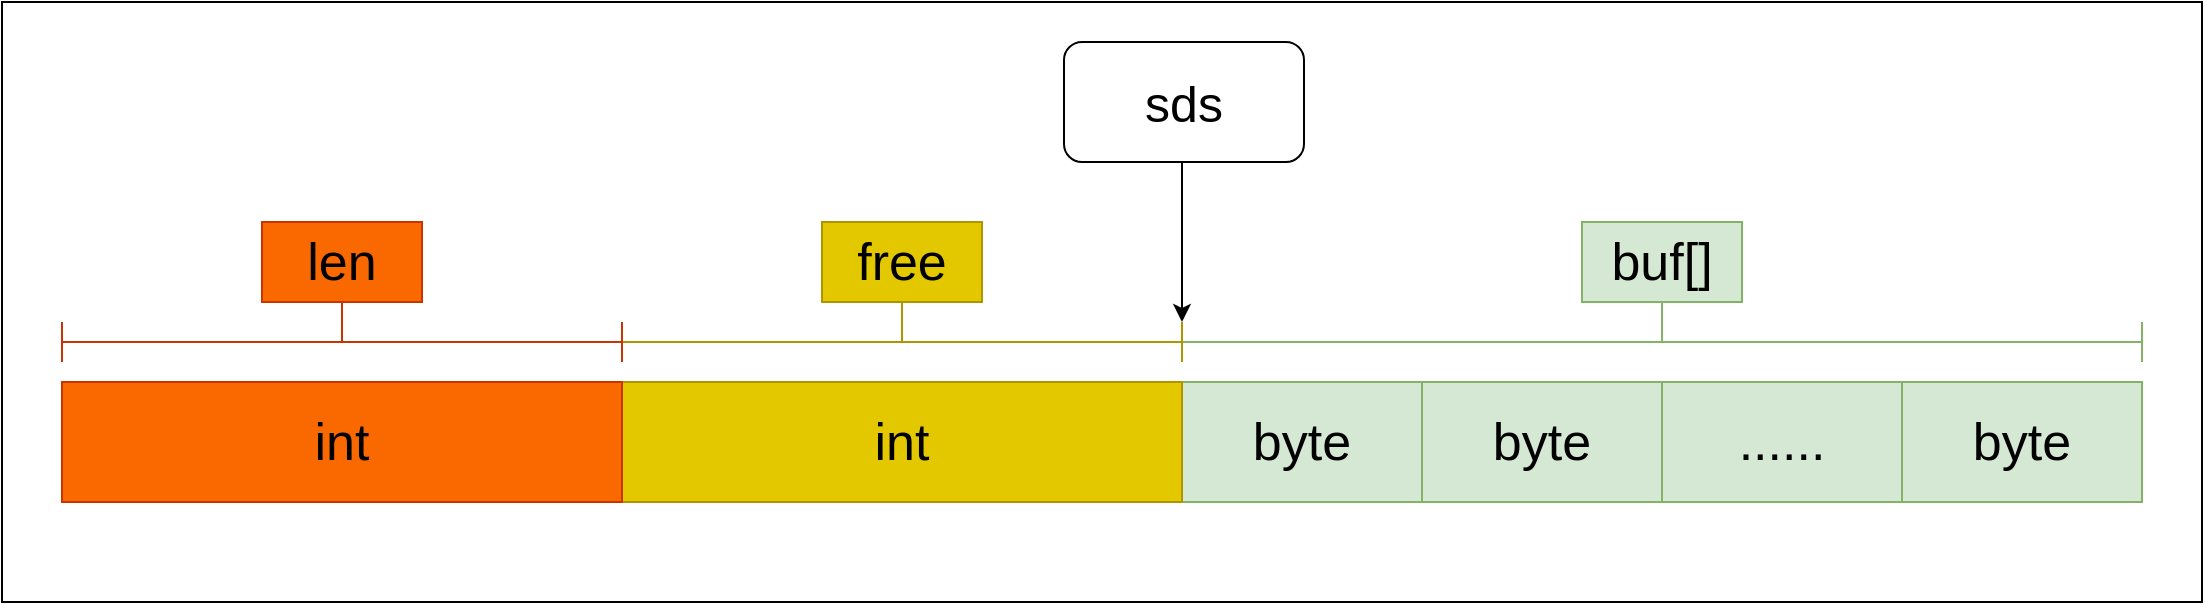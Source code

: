 <mxfile version="14.6.13" type="device" pages="6"><diagram name="sdshdr" id="2MSjoZ-vF4LpHWRaCniX"><mxGraphModel dx="1913" dy="814" grid="1" gridSize="10" guides="1" tooltips="1" connect="1" arrows="1" fold="1" page="1" pageScale="1" pageWidth="827" pageHeight="1169" math="0" shadow="0"><root><mxCell id="pzpo1FbPVHvZOeS5wjVO-0"/><mxCell id="pzpo1FbPVHvZOeS5wjVO-1" parent="pzpo1FbPVHvZOeS5wjVO-0"/><mxCell id="V4ckOnyN42uvN6P5K-R8-0" value="" style="rounded=0;whiteSpace=wrap;html=1;" parent="pzpo1FbPVHvZOeS5wjVO-1" vertex="1"><mxGeometry x="-590" y="80" width="1100" height="300" as="geometry"/></mxCell><mxCell id="pzpo1FbPVHvZOeS5wjVO-2" value="byte" style="rounded=0;whiteSpace=wrap;html=1;fillColor=#d5e8d4;strokeColor=#82b366;fontSize=26;" parent="pzpo1FbPVHvZOeS5wjVO-1" vertex="1"><mxGeometry y="270" width="120" height="60" as="geometry"/></mxCell><mxCell id="pzpo1FbPVHvZOeS5wjVO-3" value="byte" style="rounded=0;whiteSpace=wrap;html=1;fillColor=#d5e8d4;strokeColor=#82b366;fontSize=26;" parent="pzpo1FbPVHvZOeS5wjVO-1" vertex="1"><mxGeometry x="120" y="270" width="120" height="60" as="geometry"/></mxCell><mxCell id="pzpo1FbPVHvZOeS5wjVO-4" value="&lt;span style=&quot;font-size: 26px;&quot;&gt;......&lt;/span&gt;" style="rounded=0;whiteSpace=wrap;html=1;fillColor=#d5e8d4;strokeColor=#82b366;fontSize=26;" parent="pzpo1FbPVHvZOeS5wjVO-1" vertex="1"><mxGeometry x="240" y="270" width="120" height="60" as="geometry"/></mxCell><mxCell id="pzpo1FbPVHvZOeS5wjVO-5" value="byte" style="rounded=0;whiteSpace=wrap;html=1;fillColor=#d5e8d4;strokeColor=#82b366;fontSize=26;" parent="pzpo1FbPVHvZOeS5wjVO-1" vertex="1"><mxGeometry x="360" y="270" width="120" height="60" as="geometry"/></mxCell><mxCell id="pzpo1FbPVHvZOeS5wjVO-6" value="" style="shape=crossbar;whiteSpace=wrap;html=1;rounded=1;fillColor=#d5e8d4;strokeColor=#82b366;" parent="pzpo1FbPVHvZOeS5wjVO-1" vertex="1"><mxGeometry y="240" width="480" height="20" as="geometry"/></mxCell><mxCell id="pzpo1FbPVHvZOeS5wjVO-7" value="" style="line;strokeWidth=1;direction=south;html=1;fillColor=#d5e8d4;strokeColor=#82b366;" parent="pzpo1FbPVHvZOeS5wjVO-1" vertex="1"><mxGeometry x="235" y="230" width="10" height="20" as="geometry"/></mxCell><mxCell id="pzpo1FbPVHvZOeS5wjVO-9" value="" style="shape=crossbar;whiteSpace=wrap;html=1;rounded=1;fillColor=#e3c800;strokeColor=#B09500;fontColor=#000000;" parent="pzpo1FbPVHvZOeS5wjVO-1" vertex="1"><mxGeometry x="-280" y="240" width="280" height="20" as="geometry"/></mxCell><mxCell id="pzpo1FbPVHvZOeS5wjVO-10" value="" style="line;strokeWidth=1;direction=south;html=1;fillColor=#e3c800;strokeColor=#B09500;fontColor=#000000;" parent="pzpo1FbPVHvZOeS5wjVO-1" vertex="1"><mxGeometry x="-145" y="230" width="10" height="20" as="geometry"/></mxCell><mxCell id="pzpo1FbPVHvZOeS5wjVO-11" value="&lt;font style=&quot;font-size: 26px&quot;&gt;buf[]&lt;/font&gt;" style="rounded=0;whiteSpace=wrap;html=1;strokeWidth=1;fillColor=#d5e8d4;strokeColor=#82b366;" parent="pzpo1FbPVHvZOeS5wjVO-1" vertex="1"><mxGeometry x="200" y="190" width="80" height="40" as="geometry"/></mxCell><mxCell id="pzpo1FbPVHvZOeS5wjVO-12" value="&lt;font style=&quot;font-size: 26px&quot;&gt;free&lt;/font&gt;" style="rounded=0;whiteSpace=wrap;html=1;strokeWidth=1;fillColor=#e3c800;strokeColor=#B09500;fontColor=#000000;" parent="pzpo1FbPVHvZOeS5wjVO-1" vertex="1"><mxGeometry x="-180" y="190" width="80" height="40" as="geometry"/></mxCell><mxCell id="pzpo1FbPVHvZOeS5wjVO-31" value="int" style="rounded=0;whiteSpace=wrap;html=1;fillColor=#e3c800;strokeColor=#B09500;fontSize=26;fontColor=#000000;" parent="pzpo1FbPVHvZOeS5wjVO-1" vertex="1"><mxGeometry x="-280" y="270" width="280" height="60" as="geometry"/></mxCell><mxCell id="pzpo1FbPVHvZOeS5wjVO-32" value="int" style="rounded=0;whiteSpace=wrap;html=1;fillColor=#fa6800;strokeColor=#C73500;fontSize=26;fontColor=#000000;" parent="pzpo1FbPVHvZOeS5wjVO-1" vertex="1"><mxGeometry x="-560" y="270" width="280" height="60" as="geometry"/></mxCell><mxCell id="pzpo1FbPVHvZOeS5wjVO-33" value="" style="shape=crossbar;whiteSpace=wrap;html=1;rounded=1;fillColor=#fa6800;strokeColor=#C73500;fontColor=#000000;" parent="pzpo1FbPVHvZOeS5wjVO-1" vertex="1"><mxGeometry x="-560" y="240" width="280" height="20" as="geometry"/></mxCell><mxCell id="pzpo1FbPVHvZOeS5wjVO-34" value="" style="line;strokeWidth=1;direction=south;html=1;fillColor=#fa6800;strokeColor=#C73500;fontColor=#000000;" parent="pzpo1FbPVHvZOeS5wjVO-1" vertex="1"><mxGeometry x="-425" y="230" width="10" height="20" as="geometry"/></mxCell><mxCell id="pzpo1FbPVHvZOeS5wjVO-35" value="&lt;font style=&quot;font-size: 26px&quot;&gt;len&lt;/font&gt;" style="rounded=0;whiteSpace=wrap;html=1;strokeWidth=1;fillColor=#fa6800;strokeColor=#C73500;fontColor=#000000;" parent="pzpo1FbPVHvZOeS5wjVO-1" vertex="1"><mxGeometry x="-460" y="190" width="80" height="40" as="geometry"/></mxCell><mxCell id="9eRJa3j8ynMV4EvzaJ-_-0" value="" style="endArrow=classic;html=1;fontSize=25;" parent="pzpo1FbPVHvZOeS5wjVO-1" edge="1"><mxGeometry width="50" height="50" relative="1" as="geometry"><mxPoint y="160" as="sourcePoint"/><mxPoint y="240" as="targetPoint"/></mxGeometry></mxCell><mxCell id="9eRJa3j8ynMV4EvzaJ-_-3" value="sds" style="rounded=1;whiteSpace=wrap;html=1;fontSize=25;" parent="pzpo1FbPVHvZOeS5wjVO-1" vertex="1"><mxGeometry x="-59" y="100" width="120" height="60" as="geometry"/></mxCell></root></mxGraphModel></diagram><diagram id="qg0SkP88MYMAP110nfMS" name="sdshdr5"><mxGraphModel dx="2500" dy="896" grid="1" gridSize="10" guides="1" tooltips="1" connect="1" arrows="1" fold="1" page="1" pageScale="1" pageWidth="827" pageHeight="1169" math="0" shadow="0"><root><mxCell id="0"/><mxCell id="1" parent="0"/><mxCell id="TffsrV82GHXBPlZpW_ZV-2" value="" style="rounded=0;whiteSpace=wrap;html=1;" vertex="1" parent="1"><mxGeometry x="-580" y="120" width="1120" height="730" as="geometry"/></mxCell><mxCell id="WV81_5AQ1dYm98cm-S4--6" value="byte" style="rounded=0;whiteSpace=wrap;html=1;fillColor=#d5e8d4;strokeColor=#82b366;fontSize=26;" parent="1" vertex="1"><mxGeometry x="40" y="310" width="120" height="60" as="geometry"/></mxCell><mxCell id="WV81_5AQ1dYm98cm-S4--7" value="byte" style="rounded=0;whiteSpace=wrap;html=1;fillColor=#d5e8d4;strokeColor=#82b366;fontSize=26;" parent="1" vertex="1"><mxGeometry x="160" y="310" width="120" height="60" as="geometry"/></mxCell><mxCell id="WV81_5AQ1dYm98cm-S4--8" value="&lt;span style=&quot;font-size: 26px;&quot;&gt;......&lt;/span&gt;" style="rounded=0;whiteSpace=wrap;html=1;fillColor=#d5e8d4;strokeColor=#82b366;fontSize=26;" parent="1" vertex="1"><mxGeometry x="280" y="310" width="120" height="60" as="geometry"/></mxCell><mxCell id="WV81_5AQ1dYm98cm-S4--9" value="byte" style="rounded=0;whiteSpace=wrap;html=1;fillColor=#d5e8d4;strokeColor=#82b366;fontSize=26;" parent="1" vertex="1"><mxGeometry x="400" y="310" width="120" height="60" as="geometry"/></mxCell><mxCell id="WV81_5AQ1dYm98cm-S4--10" value="" style="shape=crossbar;whiteSpace=wrap;html=1;rounded=1;fillColor=#d5e8d4;strokeColor=#82b366;" parent="1" vertex="1"><mxGeometry x="40" y="280" width="480" height="20" as="geometry"/></mxCell><mxCell id="WV81_5AQ1dYm98cm-S4--12" value="" style="line;strokeWidth=1;direction=south;html=1;fillColor=#d5e8d4;strokeColor=#82b366;" parent="1" vertex="1"><mxGeometry x="275" y="270" width="10" height="20" as="geometry"/></mxCell><mxCell id="WV81_5AQ1dYm98cm-S4--14" value="byte" style="rounded=0;whiteSpace=wrap;html=1;fillColor=#f8cecc;strokeColor=#b85450;fontSize=26;" parent="1" vertex="1"><mxGeometry x="-80" y="310" width="120" height="60" as="geometry"/></mxCell><mxCell id="WV81_5AQ1dYm98cm-S4--15" value="" style="shape=crossbar;whiteSpace=wrap;html=1;rounded=1;fillColor=#f8cecc;strokeColor=#b85450;" parent="1" vertex="1"><mxGeometry x="-80" y="280" width="120" height="20" as="geometry"/></mxCell><mxCell id="WV81_5AQ1dYm98cm-S4--16" value="" style="line;strokeWidth=1;direction=south;html=1;fillColor=#f8cecc;strokeColor=#b85450;" parent="1" vertex="1"><mxGeometry x="-25" y="270" width="10" height="20" as="geometry"/></mxCell><mxCell id="WV81_5AQ1dYm98cm-S4--17" value="&lt;font style=&quot;font-size: 26px&quot;&gt;buf[]&lt;/font&gt;" style="rounded=0;whiteSpace=wrap;html=1;strokeWidth=1;fillColor=#d5e8d4;strokeColor=#82b366;" parent="1" vertex="1"><mxGeometry x="240" y="230" width="80" height="40" as="geometry"/></mxCell><mxCell id="WV81_5AQ1dYm98cm-S4--18" value="&lt;font style=&quot;font-size: 26px&quot;&gt;flags&lt;/font&gt;" style="rounded=0;whiteSpace=wrap;html=1;strokeWidth=1;fillColor=#f8cecc;strokeColor=#b85450;" parent="1" vertex="1"><mxGeometry x="-60" y="230" width="80" height="40" as="geometry"/></mxCell><mxCell id="WV81_5AQ1dYm98cm-S4--19" value="bit" style="rounded=0;whiteSpace=wrap;html=1;fillColor=#e1d5e7;strokeColor=#9673a6;fontSize=26;" parent="1" vertex="1"><mxGeometry x="-560" y="585" width="120" height="60" as="geometry"/></mxCell><mxCell id="WV81_5AQ1dYm98cm-S4--20" value="bit" style="rounded=0;whiteSpace=wrap;html=1;fillColor=#e1d5e7;strokeColor=#9673a6;fontSize=26;" parent="1" vertex="1"><mxGeometry x="-440" y="585" width="120" height="60" as="geometry"/></mxCell><mxCell id="WV81_5AQ1dYm98cm-S4--21" value="bit" style="rounded=0;whiteSpace=wrap;html=1;fillColor=#e1d5e7;strokeColor=#9673a6;fontSize=26;" parent="1" vertex="1"><mxGeometry x="-320" y="585" width="120" height="60" as="geometry"/></mxCell><mxCell id="WV81_5AQ1dYm98cm-S4--22" value="0" style="rounded=0;whiteSpace=wrap;html=1;fillColor=#ffe6cc;strokeColor=#d79b00;fontSize=26;" parent="1" vertex="1"><mxGeometry x="280" y="585" width="120" height="60" as="geometry"/></mxCell><mxCell id="WV81_5AQ1dYm98cm-S4--23" value="bit" style="rounded=0;whiteSpace=wrap;html=1;fillColor=#e1d5e7;strokeColor=#9673a6;fontSize=26;" parent="1" vertex="1"><mxGeometry x="-200" y="585" width="120" height="60" as="geometry"/></mxCell><mxCell id="WV81_5AQ1dYm98cm-S4--24" value="bit" style="rounded=0;whiteSpace=wrap;html=1;fillColor=#e1d5e7;strokeColor=#9673a6;fontSize=26;" parent="1" vertex="1"><mxGeometry x="-80" y="585" width="120" height="60" as="geometry"/></mxCell><mxCell id="WV81_5AQ1dYm98cm-S4--25" value="0" style="rounded=0;whiteSpace=wrap;html=1;fillColor=#ffe6cc;strokeColor=#d79b00;fontSize=26;" parent="1" vertex="1"><mxGeometry x="160" y="585" width="120" height="60" as="geometry"/></mxCell><mxCell id="WV81_5AQ1dYm98cm-S4--26" value="0" style="rounded=0;whiteSpace=wrap;html=1;fillColor=#ffe6cc;strokeColor=#d79b00;fontSize=26;" parent="1" vertex="1"><mxGeometry x="40" y="585" width="120" height="60" as="geometry"/></mxCell><mxCell id="WV81_5AQ1dYm98cm-S4--29" value="" style="shape=crossbar;whiteSpace=wrap;html=1;rounded=1;fillColor=#e1d5e7;strokeColor=#9673a6;" parent="1" vertex="1"><mxGeometry x="-560" y="655" width="600" height="20" as="geometry"/></mxCell><mxCell id="WV81_5AQ1dYm98cm-S4--30" value="" style="line;strokeWidth=1;direction=south;html=1;fillColor=#e1d5e7;strokeColor=#9673a6;" parent="1" vertex="1"><mxGeometry x="-265" y="665" width="10" height="20" as="geometry"/></mxCell><mxCell id="WV81_5AQ1dYm98cm-S4--32" value="" style="shape=crossbar;whiteSpace=wrap;html=1;rounded=1;fillColor=#ffe6cc;strokeColor=#d79b00;" parent="1" vertex="1"><mxGeometry x="40" y="655" width="360" height="20" as="geometry"/></mxCell><mxCell id="WV81_5AQ1dYm98cm-S4--33" value="" style="line;strokeWidth=1;direction=south;html=1;fillColor=#ffe6cc;strokeColor=#d79b00;" parent="1" vertex="1"><mxGeometry x="215" y="665" width="10" height="20" as="geometry"/></mxCell><mxCell id="WV81_5AQ1dYm98cm-S4--36" value="" style="edgeStyle=elbowEdgeStyle;elbow=vertical;endArrow=classic;html=1;fontSize=26;exitX=0.5;exitY=0.5;exitDx=0;exitDy=0;entryX=0.5;entryY=0.5;entryDx=0;entryDy=0;entryPerimeter=0;exitPerimeter=0;" parent="1" source="WV81_5AQ1dYm98cm-S4--42" target="WV81_5AQ1dYm98cm-S4--40" edge="1"><mxGeometry width="50" height="50" relative="1" as="geometry"><mxPoint x="-40" y="430" as="sourcePoint"/><mxPoint x="-80.0" y="540" as="targetPoint"/></mxGeometry></mxCell><mxCell id="WV81_5AQ1dYm98cm-S4--37" value="&lt;font style=&quot;font-size: 26px&quot;&gt;type&lt;/font&gt;" style="rounded=0;whiteSpace=wrap;html=1;strokeWidth=1;fillColor=#ffe6cc;strokeColor=#d79b00;" parent="1" vertex="1"><mxGeometry x="180" y="685" width="80" height="40" as="geometry"/></mxCell><mxCell id="WV81_5AQ1dYm98cm-S4--38" value="&lt;font style=&quot;font-size: 26px&quot;&gt;len&lt;/font&gt;" style="rounded=0;whiteSpace=wrap;html=1;strokeWidth=1;fillColor=#e1d5e7;strokeColor=#9673a6;" parent="1" vertex="1"><mxGeometry x="-300" y="685" width="80" height="40" as="geometry"/></mxCell><mxCell id="WV81_5AQ1dYm98cm-S4--39" value="sdshdr5" style="text;html=1;align=center;verticalAlign=middle;resizable=0;points=[];autosize=1;strokeColor=none;fontSize=40;fontStyle=1" parent="1" vertex="1"><mxGeometry x="-84" y="790" width="170" height="50" as="geometry"/></mxCell><mxCell id="WV81_5AQ1dYm98cm-S4--40" value="" style="shape=crossbar;whiteSpace=wrap;html=1;rounded=1;fillColor=#000000;" parent="1" vertex="1"><mxGeometry x="-560" y="550" width="960" height="20" as="geometry"/></mxCell><mxCell id="WV81_5AQ1dYm98cm-S4--42" value="" style="shape=crossbar;whiteSpace=wrap;html=1;rounded=1;fillColor=#f8cecc;strokeColor=#b85450;" parent="1" vertex="1"><mxGeometry x="-80" y="380" width="120" height="20" as="geometry"/></mxCell><mxCell id="zrvc9ZxsmaCbb4Ec0gVY-1" value="" style="endArrow=classic;html=1;fontSize=25;entryX=1;entryY=0;entryDx=0;entryDy=0;entryPerimeter=0;" parent="1" target="WV81_5AQ1dYm98cm-S4--15" edge="1"><mxGeometry width="50" height="50" relative="1" as="geometry"><mxPoint x="40" y="200" as="sourcePoint"/><mxPoint x="44" y="280" as="targetPoint"/></mxGeometry></mxCell><mxCell id="zrvc9ZxsmaCbb4Ec0gVY-2" value="sds" style="rounded=1;whiteSpace=wrap;html=1;fontSize=25;" parent="1" vertex="1"><mxGeometry x="-20" y="140" width="120" height="60" as="geometry"/></mxCell></root></mxGraphModel></diagram><diagram name="sdshdr8" id="Ro-BkQa8VIn42dcVOhib"><mxGraphModel dx="1913" dy="814" grid="1" gridSize="10" guides="1" tooltips="1" connect="1" arrows="1" fold="1" page="1" pageScale="1" pageWidth="827" pageHeight="1169" math="0" shadow="0"><root><mxCell id="E9-5doNBXKEONb1Nt9md-0"/><mxCell id="E9-5doNBXKEONb1Nt9md-1" parent="E9-5doNBXKEONb1Nt9md-0"/><mxCell id="-TJ6K68DXBGtsIhTEWb2-0" value="" style="rounded=0;whiteSpace=wrap;html=1;" parent="E9-5doNBXKEONb1Nt9md-1" vertex="1"><mxGeometry x="-580" y="120" width="1130" height="730" as="geometry"/></mxCell><mxCell id="E9-5doNBXKEONb1Nt9md-2" value="byte" style="rounded=0;whiteSpace=wrap;html=1;fillColor=#d5e8d4;strokeColor=#82b366;fontSize=26;" parent="E9-5doNBXKEONb1Nt9md-1" vertex="1"><mxGeometry x="40" y="310" width="120" height="60" as="geometry"/></mxCell><mxCell id="E9-5doNBXKEONb1Nt9md-3" value="byte" style="rounded=0;whiteSpace=wrap;html=1;fillColor=#d5e8d4;strokeColor=#82b366;fontSize=26;" parent="E9-5doNBXKEONb1Nt9md-1" vertex="1"><mxGeometry x="160" y="310" width="120" height="60" as="geometry"/></mxCell><mxCell id="E9-5doNBXKEONb1Nt9md-4" value="&lt;span style=&quot;font-size: 26px;&quot;&gt;......&lt;/span&gt;" style="rounded=0;whiteSpace=wrap;html=1;fillColor=#d5e8d4;strokeColor=#82b366;fontSize=26;" parent="E9-5doNBXKEONb1Nt9md-1" vertex="1"><mxGeometry x="280" y="310" width="120" height="60" as="geometry"/></mxCell><mxCell id="E9-5doNBXKEONb1Nt9md-5" value="byte" style="rounded=0;whiteSpace=wrap;html=1;fillColor=#d5e8d4;strokeColor=#82b366;fontSize=26;" parent="E9-5doNBXKEONb1Nt9md-1" vertex="1"><mxGeometry x="400" y="310" width="120" height="60" as="geometry"/></mxCell><mxCell id="E9-5doNBXKEONb1Nt9md-6" value="" style="shape=crossbar;whiteSpace=wrap;html=1;rounded=1;fillColor=#d5e8d4;strokeColor=#82b366;" parent="E9-5doNBXKEONb1Nt9md-1" vertex="1"><mxGeometry x="40" y="280" width="480" height="20" as="geometry"/></mxCell><mxCell id="E9-5doNBXKEONb1Nt9md-7" value="" style="line;strokeWidth=1;direction=south;html=1;fillColor=#d5e8d4;strokeColor=#82b366;" parent="E9-5doNBXKEONb1Nt9md-1" vertex="1"><mxGeometry x="275" y="270" width="10" height="20" as="geometry"/></mxCell><mxCell id="E9-5doNBXKEONb1Nt9md-8" value="byte" style="rounded=0;whiteSpace=wrap;html=1;fillColor=#f8cecc;strokeColor=#b85450;fontSize=26;" parent="E9-5doNBXKEONb1Nt9md-1" vertex="1"><mxGeometry x="-80" y="310" width="120" height="60" as="geometry"/></mxCell><mxCell id="E9-5doNBXKEONb1Nt9md-9" value="" style="shape=crossbar;whiteSpace=wrap;html=1;rounded=1;fillColor=#f8cecc;strokeColor=#b85450;" parent="E9-5doNBXKEONb1Nt9md-1" vertex="1"><mxGeometry x="-80" y="280" width="120" height="20" as="geometry"/></mxCell><mxCell id="E9-5doNBXKEONb1Nt9md-10" value="" style="line;strokeWidth=1;direction=south;html=1;fillColor=#f8cecc;strokeColor=#b85450;" parent="E9-5doNBXKEONb1Nt9md-1" vertex="1"><mxGeometry x="-25" y="270" width="10" height="20" as="geometry"/></mxCell><mxCell id="E9-5doNBXKEONb1Nt9md-11" value="&lt;font style=&quot;font-size: 26px&quot;&gt;buf[]&lt;/font&gt;" style="rounded=0;whiteSpace=wrap;html=1;strokeWidth=1;fillColor=#d5e8d4;strokeColor=#82b366;" parent="E9-5doNBXKEONb1Nt9md-1" vertex="1"><mxGeometry x="240" y="230" width="80" height="40" as="geometry"/></mxCell><mxCell id="E9-5doNBXKEONb1Nt9md-12" value="&lt;font style=&quot;font-size: 26px&quot;&gt;flags&lt;/font&gt;" style="rounded=0;whiteSpace=wrap;html=1;strokeWidth=1;fillColor=#f8cecc;strokeColor=#b85450;" parent="E9-5doNBXKEONb1Nt9md-1" vertex="1"><mxGeometry x="-60" y="230" width="80" height="40" as="geometry"/></mxCell><mxCell id="E9-5doNBXKEONb1Nt9md-13" value="bit" style="rounded=0;whiteSpace=wrap;html=1;fillColor=#e1d5e7;strokeColor=#9673a6;fontSize=26;" parent="E9-5doNBXKEONb1Nt9md-1" vertex="1"><mxGeometry x="-560" y="585" width="120" height="60" as="geometry"/></mxCell><mxCell id="E9-5doNBXKEONb1Nt9md-14" value="bit" style="rounded=0;whiteSpace=wrap;html=1;fillColor=#e1d5e7;strokeColor=#9673a6;fontSize=26;" parent="E9-5doNBXKEONb1Nt9md-1" vertex="1"><mxGeometry x="-440" y="585" width="120" height="60" as="geometry"/></mxCell><mxCell id="E9-5doNBXKEONb1Nt9md-15" value="bit" style="rounded=0;whiteSpace=wrap;html=1;fillColor=#e1d5e7;strokeColor=#9673a6;fontSize=26;" parent="E9-5doNBXKEONb1Nt9md-1" vertex="1"><mxGeometry x="-320" y="585" width="120" height="60" as="geometry"/></mxCell><mxCell id="E9-5doNBXKEONb1Nt9md-16" value="1" style="rounded=0;whiteSpace=wrap;html=1;fillColor=#ffe6cc;strokeColor=#d79b00;fontSize=26;" parent="E9-5doNBXKEONb1Nt9md-1" vertex="1"><mxGeometry x="280" y="585" width="120" height="60" as="geometry"/></mxCell><mxCell id="E9-5doNBXKEONb1Nt9md-17" value="bit" style="rounded=0;whiteSpace=wrap;html=1;fillColor=#e1d5e7;strokeColor=#9673a6;fontSize=26;" parent="E9-5doNBXKEONb1Nt9md-1" vertex="1"><mxGeometry x="-200" y="585" width="120" height="60" as="geometry"/></mxCell><mxCell id="E9-5doNBXKEONb1Nt9md-18" value="bit" style="rounded=0;whiteSpace=wrap;html=1;fillColor=#e1d5e7;strokeColor=#9673a6;fontSize=26;" parent="E9-5doNBXKEONb1Nt9md-1" vertex="1"><mxGeometry x="-80" y="585" width="120" height="60" as="geometry"/></mxCell><mxCell id="E9-5doNBXKEONb1Nt9md-19" value="0" style="rounded=0;whiteSpace=wrap;html=1;fillColor=#ffe6cc;strokeColor=#d79b00;fontSize=26;" parent="E9-5doNBXKEONb1Nt9md-1" vertex="1"><mxGeometry x="160" y="585" width="120" height="60" as="geometry"/></mxCell><mxCell id="E9-5doNBXKEONb1Nt9md-20" value="0" style="rounded=0;whiteSpace=wrap;html=1;fillColor=#ffe6cc;strokeColor=#d79b00;fontSize=26;" parent="E9-5doNBXKEONb1Nt9md-1" vertex="1"><mxGeometry x="40" y="585" width="120" height="60" as="geometry"/></mxCell><mxCell id="E9-5doNBXKEONb1Nt9md-21" value="" style="shape=crossbar;whiteSpace=wrap;html=1;rounded=1;fillColor=#e1d5e7;strokeColor=#9673a6;" parent="E9-5doNBXKEONb1Nt9md-1" vertex="1"><mxGeometry x="-560" y="655" width="600" height="20" as="geometry"/></mxCell><mxCell id="E9-5doNBXKEONb1Nt9md-22" value="" style="line;strokeWidth=1;direction=south;html=1;fillColor=#e1d5e7;strokeColor=#9673a6;" parent="E9-5doNBXKEONb1Nt9md-1" vertex="1"><mxGeometry x="-265" y="665" width="10" height="20" as="geometry"/></mxCell><mxCell id="E9-5doNBXKEONb1Nt9md-23" value="" style="shape=crossbar;whiteSpace=wrap;html=1;rounded=1;fillColor=#ffe6cc;strokeColor=#d79b00;" parent="E9-5doNBXKEONb1Nt9md-1" vertex="1"><mxGeometry x="40" y="655" width="360" height="20" as="geometry"/></mxCell><mxCell id="E9-5doNBXKEONb1Nt9md-24" value="" style="line;strokeWidth=1;direction=south;html=1;fillColor=#ffe6cc;strokeColor=#d79b00;" parent="E9-5doNBXKEONb1Nt9md-1" vertex="1"><mxGeometry x="215" y="665" width="10" height="20" as="geometry"/></mxCell><mxCell id="E9-5doNBXKEONb1Nt9md-25" value="" style="edgeStyle=elbowEdgeStyle;elbow=vertical;endArrow=classic;html=1;fontSize=26;exitX=0.5;exitY=0.5;exitDx=0;exitDy=0;entryX=0.5;entryY=0.5;entryDx=0;entryDy=0;entryPerimeter=0;exitPerimeter=0;" parent="E9-5doNBXKEONb1Nt9md-1" source="E9-5doNBXKEONb1Nt9md-30" target="E9-5doNBXKEONb1Nt9md-29" edge="1"><mxGeometry width="50" height="50" relative="1" as="geometry"><mxPoint x="-40" y="430" as="sourcePoint"/><mxPoint x="-80.0" y="540" as="targetPoint"/></mxGeometry></mxCell><mxCell id="E9-5doNBXKEONb1Nt9md-26" value="&lt;font style=&quot;font-size: 26px&quot;&gt;type&lt;/font&gt;" style="rounded=0;whiteSpace=wrap;html=1;strokeWidth=1;fillColor=#ffe6cc;strokeColor=#d79b00;" parent="E9-5doNBXKEONb1Nt9md-1" vertex="1"><mxGeometry x="180" y="685" width="80" height="40" as="geometry"/></mxCell><mxCell id="E9-5doNBXKEONb1Nt9md-27" value="&lt;font style=&quot;font-size: 26px&quot;&gt;未使用&lt;/font&gt;" style="rounded=0;whiteSpace=wrap;html=1;strokeWidth=1;fillColor=#e1d5e7;strokeColor=#9673a6;" parent="E9-5doNBXKEONb1Nt9md-1" vertex="1"><mxGeometry x="-310" y="685" width="100" height="40" as="geometry"/></mxCell><mxCell id="E9-5doNBXKEONb1Nt9md-28" value="sdshdr8" style="text;html=1;align=center;verticalAlign=middle;resizable=0;points=[];autosize=1;strokeColor=none;fontSize=40;fontStyle=1" parent="E9-5doNBXKEONb1Nt9md-1" vertex="1"><mxGeometry x="-84" y="790" width="170" height="50" as="geometry"/></mxCell><mxCell id="E9-5doNBXKEONb1Nt9md-29" value="" style="shape=crossbar;whiteSpace=wrap;html=1;rounded=1;fillColor=#000000;" parent="E9-5doNBXKEONb1Nt9md-1" vertex="1"><mxGeometry x="-560" y="550" width="960" height="20" as="geometry"/></mxCell><mxCell id="E9-5doNBXKEONb1Nt9md-30" value="" style="shape=crossbar;whiteSpace=wrap;html=1;rounded=1;fillColor=#f8cecc;strokeColor=#b85450;" parent="E9-5doNBXKEONb1Nt9md-1" vertex="1"><mxGeometry x="-80" y="380" width="120" height="20" as="geometry"/></mxCell><mxCell id="E9-5doNBXKEONb1Nt9md-31" value="uint8" style="rounded=0;whiteSpace=wrap;html=1;fillColor=#60a917;strokeColor=#2D7600;fontSize=26;fontColor=#ffffff;" parent="E9-5doNBXKEONb1Nt9md-1" vertex="1"><mxGeometry x="-280" y="310" width="200" height="60" as="geometry"/></mxCell><mxCell id="E9-5doNBXKEONb1Nt9md-32" value="uint8" style="rounded=0;whiteSpace=wrap;html=1;fillColor=#a20025;strokeColor=#6F0000;fontSize=26;fontColor=#ffffff;" parent="E9-5doNBXKEONb1Nt9md-1" vertex="1"><mxGeometry x="-480" y="310" width="200" height="60" as="geometry"/></mxCell><mxCell id="E9-5doNBXKEONb1Nt9md-33" value="" style="shape=crossbar;whiteSpace=wrap;html=1;rounded=1;fillColor=#60a917;strokeColor=#2D7600;fontColor=#ffffff;" parent="E9-5doNBXKEONb1Nt9md-1" vertex="1"><mxGeometry x="-280" y="280" width="200" height="20" as="geometry"/></mxCell><mxCell id="E9-5doNBXKEONb1Nt9md-34" value="" style="line;strokeWidth=1;direction=south;html=1;fillColor=#60a917;strokeColor=#2D7600;fontColor=#ffffff;" parent="E9-5doNBXKEONb1Nt9md-1" vertex="1"><mxGeometry x="-185" y="270" width="10" height="20" as="geometry"/></mxCell><mxCell id="E9-5doNBXKEONb1Nt9md-35" value="&lt;font style=&quot;font-size: 26px&quot;&gt;alloc&lt;/font&gt;" style="rounded=0;whiteSpace=wrap;html=1;strokeWidth=1;fillColor=#60a917;strokeColor=#2D7600;fontColor=#ffffff;" parent="E9-5doNBXKEONb1Nt9md-1" vertex="1"><mxGeometry x="-220" y="230" width="80" height="40" as="geometry"/></mxCell><mxCell id="E9-5doNBXKEONb1Nt9md-39" value="" style="shape=crossbar;whiteSpace=wrap;html=1;rounded=1;fillColor=#a20025;strokeColor=#6F0000;fontColor=#ffffff;" parent="E9-5doNBXKEONb1Nt9md-1" vertex="1"><mxGeometry x="-480" y="280" width="200" height="20" as="geometry"/></mxCell><mxCell id="E9-5doNBXKEONb1Nt9md-40" value="" style="line;strokeWidth=1;direction=south;html=1;fillColor=#a20025;strokeColor=#6F0000;fontColor=#ffffff;" parent="E9-5doNBXKEONb1Nt9md-1" vertex="1"><mxGeometry x="-385" y="270" width="10" height="20" as="geometry"/></mxCell><mxCell id="E9-5doNBXKEONb1Nt9md-41" value="&lt;font style=&quot;font-size: 26px&quot;&gt;len&lt;/font&gt;" style="rounded=0;whiteSpace=wrap;html=1;strokeWidth=1;fillColor=#a20025;strokeColor=#6F0000;fontColor=#ffffff;" parent="E9-5doNBXKEONb1Nt9md-1" vertex="1"><mxGeometry x="-420" y="230" width="80" height="40" as="geometry"/></mxCell><mxCell id="v_zVEuG5mdSyE1KpSW8e-0" value="" style="endArrow=classic;html=1;fontSize=25;" parent="E9-5doNBXKEONb1Nt9md-1" edge="1"><mxGeometry width="50" height="50" relative="1" as="geometry"><mxPoint x="40" y="200" as="sourcePoint"/><mxPoint x="40" y="280" as="targetPoint"/></mxGeometry></mxCell><mxCell id="v_zVEuG5mdSyE1KpSW8e-1" value="sds" style="rounded=1;whiteSpace=wrap;html=1;fontSize=25;" parent="E9-5doNBXKEONb1Nt9md-1" vertex="1"><mxGeometry x="-19" y="140" width="120" height="60" as="geometry"/></mxCell></root></mxGraphModel></diagram><diagram id="UDFlh9Sjn0XfLUNxhqOd" name="datatype"><mxGraphModel dx="1086" dy="814" grid="1" gridSize="10" guides="1" tooltips="1" connect="1" arrows="1" fold="1" page="1" pageScale="1" pageWidth="827" pageHeight="1169" math="0" shadow="0"><root><mxCell id="BD5w0wUGbFNf4I-DWgKh-0"/><mxCell id="BD5w0wUGbFNf4I-DWgKh-1" parent="BD5w0wUGbFNf4I-DWgKh-0"/><mxCell id="5RYBiBIXS_TVr_JdtZlJ-0" value="" style="rounded=0;whiteSpace=wrap;html=1;fontStyle=1;fontSize=14;" parent="BD5w0wUGbFNf4I-DWgKh-1" vertex="1"><mxGeometry x="100" y="50" width="570" height="460" as="geometry"/></mxCell><mxCell id="BD5w0wUGbFNf4I-DWgKh-2" value="数据类型" style="rounded=0;whiteSpace=wrap;html=1;fontStyle=1;fontSize=14;" parent="BD5w0wUGbFNf4I-DWgKh-1" vertex="1"><mxGeometry x="120" y="250" width="120" height="60" as="geometry"/></mxCell><mxCell id="BD5w0wUGbFNf4I-DWgKh-3" value="" style="endArrow=none;html=1;fontStyle=1;fontSize=14;" parent="BD5w0wUGbFNf4I-DWgKh-1" edge="1"><mxGeometry width="50" height="50" relative="1" as="geometry"><mxPoint x="280" y="460" as="sourcePoint"/><mxPoint x="280" y="120" as="targetPoint"/></mxGeometry></mxCell><mxCell id="BD5w0wUGbFNf4I-DWgKh-4" value="" style="endArrow=classic;html=1;fontStyle=1;fontSize=14;" parent="BD5w0wUGbFNf4I-DWgKh-1" edge="1"><mxGeometry width="50" height="50" relative="1" as="geometry"><mxPoint x="280" y="120" as="sourcePoint"/><mxPoint x="320" y="120" as="targetPoint"/></mxGeometry></mxCell><mxCell id="BD5w0wUGbFNf4I-DWgKh-5" value="" style="endArrow=none;html=1;fontStyle=1;fontSize=14;" parent="BD5w0wUGbFNf4I-DWgKh-1" edge="1"><mxGeometry width="50" height="50" relative="1" as="geometry"><mxPoint x="240" y="280" as="sourcePoint"/><mxPoint x="280" y="280" as="targetPoint"/></mxGeometry></mxCell><mxCell id="BD5w0wUGbFNf4I-DWgKh-6" value="string" style="rounded=0;whiteSpace=wrap;html=1;fontStyle=1;fontSize=14;" parent="BD5w0wUGbFNf4I-DWgKh-1" vertex="1"><mxGeometry x="320" y="100" width="120" height="40" as="geometry"/></mxCell><mxCell id="BD5w0wUGbFNf4I-DWgKh-7" value="" style="endArrow=classic;html=1;fontStyle=1;fontSize=14;" parent="BD5w0wUGbFNf4I-DWgKh-1" edge="1"><mxGeometry width="50" height="50" relative="1" as="geometry"><mxPoint x="280" y="220" as="sourcePoint"/><mxPoint x="320" y="220" as="targetPoint"/></mxGeometry></mxCell><mxCell id="BD5w0wUGbFNf4I-DWgKh-8" value="hash" style="rounded=0;whiteSpace=wrap;html=1;fontStyle=1;fontSize=14;" parent="BD5w0wUGbFNf4I-DWgKh-1" vertex="1"><mxGeometry x="320" y="200" width="120" height="40" as="geometry"/></mxCell><mxCell id="BD5w0wUGbFNf4I-DWgKh-9" value="" style="endArrow=classic;html=1;fontStyle=1;fontSize=14;" parent="BD5w0wUGbFNf4I-DWgKh-1" edge="1"><mxGeometry width="50" height="50" relative="1" as="geometry"><mxPoint x="280" y="300" as="sourcePoint"/><mxPoint x="320" y="300" as="targetPoint"/></mxGeometry></mxCell><mxCell id="BD5w0wUGbFNf4I-DWgKh-11" value="" style="endArrow=classic;html=1;fontStyle=1;fontSize=14;" parent="BD5w0wUGbFNf4I-DWgKh-1" edge="1"><mxGeometry width="50" height="50" relative="1" as="geometry"><mxPoint x="280" y="380" as="sourcePoint"/><mxPoint x="320" y="380" as="targetPoint"/></mxGeometry></mxCell><mxCell id="BD5w0wUGbFNf4I-DWgKh-13" value="" style="endArrow=classic;html=1;fontStyle=1;fontSize=14;" parent="BD5w0wUGbFNf4I-DWgKh-1" edge="1"><mxGeometry width="50" height="50" relative="1" as="geometry"><mxPoint x="280" y="460" as="sourcePoint"/><mxPoint x="320" y="460" as="targetPoint"/></mxGeometry></mxCell><mxCell id="BD5w0wUGbFNf4I-DWgKh-15" value="" style="endArrow=classic;html=1;fontStyle=1;fontSize=14;" parent="BD5w0wUGbFNf4I-DWgKh-1" edge="1"><mxGeometry width="50" height="50" relative="1" as="geometry"><mxPoint x="440" y="119.83" as="sourcePoint"/><mxPoint x="520" y="120" as="targetPoint"/></mxGeometry></mxCell><mxCell id="BD5w0wUGbFNf4I-DWgKh-16" value="" style="endArrow=none;html=1;fontStyle=1;fontSize=14;" parent="BD5w0wUGbFNf4I-DWgKh-1" edge="1"><mxGeometry width="50" height="50" relative="1" as="geometry"><mxPoint x="480" y="160" as="sourcePoint"/><mxPoint x="480" y="80" as="targetPoint"/></mxGeometry></mxCell><mxCell id="BD5w0wUGbFNf4I-DWgKh-17" value="int" style="rounded=1;whiteSpace=wrap;html=1;fontStyle=1;fontSize=14;" parent="BD5w0wUGbFNf4I-DWgKh-1" vertex="1"><mxGeometry x="520" y="70" width="120" height="20" as="geometry"/></mxCell><mxCell id="BD5w0wUGbFNf4I-DWgKh-18" value="" style="endArrow=classic;html=1;fontStyle=1;fontSize=14;" parent="BD5w0wUGbFNf4I-DWgKh-1" edge="1"><mxGeometry width="50" height="50" relative="1" as="geometry"><mxPoint x="480" y="80.0" as="sourcePoint"/><mxPoint x="520" y="80" as="targetPoint"/></mxGeometry></mxCell><mxCell id="BD5w0wUGbFNf4I-DWgKh-19" value="raw" style="rounded=1;whiteSpace=wrap;html=1;fontStyle=1;fontSize=14;" parent="BD5w0wUGbFNf4I-DWgKh-1" vertex="1"><mxGeometry x="520" y="150" width="120" height="20" as="geometry"/></mxCell><mxCell id="BD5w0wUGbFNf4I-DWgKh-20" value="" style="endArrow=classic;html=1;fontStyle=1;fontSize=14;" parent="BD5w0wUGbFNf4I-DWgKh-1" edge="1"><mxGeometry width="50" height="50" relative="1" as="geometry"><mxPoint x="480" y="160" as="sourcePoint"/><mxPoint x="520" y="160" as="targetPoint"/></mxGeometry></mxCell><mxCell id="BD5w0wUGbFNf4I-DWgKh-21" value="embstr" style="rounded=1;whiteSpace=wrap;html=1;fontStyle=1;fontSize=14;" parent="BD5w0wUGbFNf4I-DWgKh-1" vertex="1"><mxGeometry x="520" y="110" width="120" height="20" as="geometry"/></mxCell><mxCell id="BD5w0wUGbFNf4I-DWgKh-22" value="" style="endArrow=classic;html=1;fontStyle=1;fontSize=14;" parent="BD5w0wUGbFNf4I-DWgKh-1" edge="1"><mxGeometry width="50" height="50" relative="1" as="geometry"><mxPoint x="480" y="200" as="sourcePoint"/><mxPoint x="520" y="200" as="targetPoint"/></mxGeometry></mxCell><mxCell id="BD5w0wUGbFNf4I-DWgKh-23" value="ziplist" style="rounded=1;whiteSpace=wrap;html=1;fontStyle=1;fontSize=14;fillColor=#ffe6cc;strokeColor=#d79b00;" parent="BD5w0wUGbFNf4I-DWgKh-1" vertex="1"><mxGeometry x="520" y="230" width="120" height="20" as="geometry"/></mxCell><mxCell id="BD5w0wUGbFNf4I-DWgKh-24" value="" style="endArrow=classic;html=1;fontStyle=1;fontSize=14;" parent="BD5w0wUGbFNf4I-DWgKh-1" edge="1"><mxGeometry width="50" height="50" relative="1" as="geometry"><mxPoint x="480" y="240" as="sourcePoint"/><mxPoint x="520" y="240" as="targetPoint"/></mxGeometry></mxCell><mxCell id="BD5w0wUGbFNf4I-DWgKh-25" value="hashtable" style="rounded=1;whiteSpace=wrap;html=1;fontStyle=1;fontSize=14;fillColor=#f8cecc;strokeColor=#b85450;" parent="BD5w0wUGbFNf4I-DWgKh-1" vertex="1"><mxGeometry x="520" y="190" width="120" height="20" as="geometry"/></mxCell><mxCell id="BD5w0wUGbFNf4I-DWgKh-26" value="" style="endArrow=none;html=1;fontStyle=1;fontSize=14;" parent="BD5w0wUGbFNf4I-DWgKh-1" edge="1"><mxGeometry width="50" height="50" relative="1" as="geometry"><mxPoint x="440" y="219.8" as="sourcePoint"/><mxPoint x="480" y="219.8" as="targetPoint"/></mxGeometry></mxCell><mxCell id="BD5w0wUGbFNf4I-DWgKh-27" value="" style="endArrow=none;html=1;fontStyle=1;fontSize=14;" parent="BD5w0wUGbFNf4I-DWgKh-1" edge="1"><mxGeometry width="50" height="50" relative="1" as="geometry"><mxPoint x="480" y="240" as="sourcePoint"/><mxPoint x="480" y="200" as="targetPoint"/></mxGeometry></mxCell><mxCell id="BD5w0wUGbFNf4I-DWgKh-65" value="list" style="rounded=0;whiteSpace=wrap;html=1;fontStyle=1;fontSize=14;" parent="BD5w0wUGbFNf4I-DWgKh-1" vertex="1"><mxGeometry x="320" y="280" width="120" height="40" as="geometry"/></mxCell><mxCell id="BD5w0wUGbFNf4I-DWgKh-66" value="" style="endArrow=classic;html=1;fontStyle=1;fontSize=14;" parent="BD5w0wUGbFNf4I-DWgKh-1" edge="1"><mxGeometry width="50" height="50" relative="1" as="geometry"><mxPoint x="480" y="280" as="sourcePoint"/><mxPoint x="520" y="280" as="targetPoint"/></mxGeometry></mxCell><mxCell id="BD5w0wUGbFNf4I-DWgKh-67" value="ziplist" style="rounded=1;whiteSpace=wrap;html=1;fontStyle=1;fontSize=14;fillColor=#ffe6cc;strokeColor=#d79b00;" parent="BD5w0wUGbFNf4I-DWgKh-1" vertex="1"><mxGeometry x="520" y="310" width="120" height="20" as="geometry"/></mxCell><mxCell id="BD5w0wUGbFNf4I-DWgKh-68" value="" style="endArrow=classic;html=1;fontStyle=1;fontSize=14;" parent="BD5w0wUGbFNf4I-DWgKh-1" edge="1"><mxGeometry width="50" height="50" relative="1" as="geometry"><mxPoint x="480" y="320" as="sourcePoint"/><mxPoint x="520" y="320" as="targetPoint"/></mxGeometry></mxCell><mxCell id="BD5w0wUGbFNf4I-DWgKh-69" value="linkedlist" style="rounded=1;whiteSpace=wrap;html=1;fontStyle=1;fontSize=14;" parent="BD5w0wUGbFNf4I-DWgKh-1" vertex="1"><mxGeometry x="520" y="270" width="120" height="20" as="geometry"/></mxCell><mxCell id="BD5w0wUGbFNf4I-DWgKh-70" value="" style="endArrow=none;html=1;fontStyle=1;fontSize=14;" parent="BD5w0wUGbFNf4I-DWgKh-1" edge="1"><mxGeometry width="50" height="50" relative="1" as="geometry"><mxPoint x="440" y="299.8" as="sourcePoint"/><mxPoint x="480" y="299.8" as="targetPoint"/></mxGeometry></mxCell><mxCell id="BD5w0wUGbFNf4I-DWgKh-71" value="" style="endArrow=none;html=1;fontStyle=1;fontSize=14;" parent="BD5w0wUGbFNf4I-DWgKh-1" edge="1"><mxGeometry width="50" height="50" relative="1" as="geometry"><mxPoint x="480" y="320" as="sourcePoint"/><mxPoint x="480" y="280" as="targetPoint"/></mxGeometry></mxCell><mxCell id="BD5w0wUGbFNf4I-DWgKh-72" value="set" style="rounded=0;whiteSpace=wrap;html=1;fontStyle=1;fontSize=14;" parent="BD5w0wUGbFNf4I-DWgKh-1" vertex="1"><mxGeometry x="320" y="360" width="120" height="40" as="geometry"/></mxCell><mxCell id="BD5w0wUGbFNf4I-DWgKh-73" value="" style="endArrow=classic;html=1;fontStyle=1;fontSize=14;" parent="BD5w0wUGbFNf4I-DWgKh-1" edge="1"><mxGeometry width="50" height="50" relative="1" as="geometry"><mxPoint x="480" y="360" as="sourcePoint"/><mxPoint x="520" y="360" as="targetPoint"/></mxGeometry></mxCell><mxCell id="BD5w0wUGbFNf4I-DWgKh-74" value="intset" style="rounded=1;whiteSpace=wrap;html=1;fontStyle=1;fontSize=14;" parent="BD5w0wUGbFNf4I-DWgKh-1" vertex="1"><mxGeometry x="520" y="390" width="120" height="20" as="geometry"/></mxCell><mxCell id="BD5w0wUGbFNf4I-DWgKh-75" value="" style="endArrow=classic;html=1;fontStyle=1;fontSize=14;" parent="BD5w0wUGbFNf4I-DWgKh-1" edge="1"><mxGeometry width="50" height="50" relative="1" as="geometry"><mxPoint x="480" y="400" as="sourcePoint"/><mxPoint x="520" y="400" as="targetPoint"/></mxGeometry></mxCell><mxCell id="BD5w0wUGbFNf4I-DWgKh-76" value="&lt;span style=&quot;font-size: 14px;&quot;&gt;hashtable&lt;/span&gt;" style="rounded=1;whiteSpace=wrap;html=1;fontStyle=1;fontSize=14;fillColor=#f8cecc;strokeColor=#b85450;" parent="BD5w0wUGbFNf4I-DWgKh-1" vertex="1"><mxGeometry x="520" y="350" width="120" height="20" as="geometry"/></mxCell><mxCell id="BD5w0wUGbFNf4I-DWgKh-77" value="" style="endArrow=none;html=1;fontStyle=1;fontSize=14;" parent="BD5w0wUGbFNf4I-DWgKh-1" edge="1"><mxGeometry width="50" height="50" relative="1" as="geometry"><mxPoint x="440" y="379.8" as="sourcePoint"/><mxPoint x="480" y="379.8" as="targetPoint"/></mxGeometry></mxCell><mxCell id="BD5w0wUGbFNf4I-DWgKh-78" value="" style="endArrow=none;html=1;fontStyle=1;fontSize=14;" parent="BD5w0wUGbFNf4I-DWgKh-1" edge="1"><mxGeometry width="50" height="50" relative="1" as="geometry"><mxPoint x="480" y="400" as="sourcePoint"/><mxPoint x="480" y="360" as="targetPoint"/></mxGeometry></mxCell><mxCell id="BD5w0wUGbFNf4I-DWgKh-79" value="zset" style="rounded=0;whiteSpace=wrap;html=1;fontStyle=1;fontSize=14;" parent="BD5w0wUGbFNf4I-DWgKh-1" vertex="1"><mxGeometry x="320" y="440" width="120" height="40" as="geometry"/></mxCell><mxCell id="BD5w0wUGbFNf4I-DWgKh-80" value="" style="endArrow=classic;html=1;fontStyle=1;fontSize=14;" parent="BD5w0wUGbFNf4I-DWgKh-1" edge="1"><mxGeometry width="50" height="50" relative="1" as="geometry"><mxPoint x="480" y="440" as="sourcePoint"/><mxPoint x="520" y="440" as="targetPoint"/></mxGeometry></mxCell><mxCell id="BD5w0wUGbFNf4I-DWgKh-81" value="ziplist" style="rounded=1;whiteSpace=wrap;html=1;fontStyle=1;fontSize=14;fillColor=#ffe6cc;strokeColor=#d79b00;" parent="BD5w0wUGbFNf4I-DWgKh-1" vertex="1"><mxGeometry x="520" y="470" width="120" height="20" as="geometry"/></mxCell><mxCell id="BD5w0wUGbFNf4I-DWgKh-82" value="" style="endArrow=classic;html=1;fontStyle=1;fontSize=14;" parent="BD5w0wUGbFNf4I-DWgKh-1" edge="1"><mxGeometry width="50" height="50" relative="1" as="geometry"><mxPoint x="480" y="480" as="sourcePoint"/><mxPoint x="520" y="480" as="targetPoint"/></mxGeometry></mxCell><mxCell id="BD5w0wUGbFNf4I-DWgKh-83" value="skiplist" style="rounded=1;whiteSpace=wrap;html=1;fontStyle=1;fontSize=14;" parent="BD5w0wUGbFNf4I-DWgKh-1" vertex="1"><mxGeometry x="520" y="430" width="120" height="20" as="geometry"/></mxCell><mxCell id="BD5w0wUGbFNf4I-DWgKh-84" value="" style="endArrow=none;html=1;fontStyle=1;fontSize=14;" parent="BD5w0wUGbFNf4I-DWgKh-1" edge="1"><mxGeometry width="50" height="50" relative="1" as="geometry"><mxPoint x="440" y="459.8" as="sourcePoint"/><mxPoint x="480" y="459.8" as="targetPoint"/></mxGeometry></mxCell><mxCell id="BD5w0wUGbFNf4I-DWgKh-85" value="" style="endArrow=none;html=1;fontStyle=1;fontSize=14;" parent="BD5w0wUGbFNf4I-DWgKh-1" edge="1"><mxGeometry width="50" height="50" relative="1" as="geometry"><mxPoint x="480" y="480" as="sourcePoint"/><mxPoint x="480" y="440" as="targetPoint"/></mxGeometry></mxCell><mxCell id="gqPqRRl4Z74B2s6g0gZ3-1" style="edgeStyle=orthogonalEdgeStyle;rounded=0;orthogonalLoop=1;jettySize=auto;html=1;exitX=0.5;exitY=1;exitDx=0;exitDy=0;fontSize=14;" parent="BD5w0wUGbFNf4I-DWgKh-1" source="5RYBiBIXS_TVr_JdtZlJ-0" target="5RYBiBIXS_TVr_JdtZlJ-0" edge="1"><mxGeometry relative="1" as="geometry"/></mxCell></root></mxGraphModel></diagram><diagram id="8rmrE-CR1g2-84n7klHZ" name="redisDb"><mxGraphModel dx="1278" dy="958" grid="1" gridSize="10" guides="1" tooltips="1" connect="1" arrows="1" fold="1" page="1" pageScale="1" pageWidth="827" pageHeight="1169" math="0" shadow="0"><root><mxCell id="_L6xygJAsTVNrS4hnF4p-0"/><mxCell id="_L6xygJAsTVNrS4hnF4p-1" parent="_L6xygJAsTVNrS4hnF4p-0"/><mxCell id="T-IsJ4cPjXleeuKyU3Cc-15" value="" style="rounded=0;whiteSpace=wrap;html=1;fontSize=14;" vertex="1" parent="_L6xygJAsTVNrS4hnF4p-1"><mxGeometry x="20" y="20" width="1300" height="580" as="geometry"/></mxCell><mxCell id="_40af2TL4_kQRPF2PVqC-0" value="redisDb" style="swimlane;fontStyle=1;childLayout=stackLayout;horizontal=1;startSize=26;horizontalStack=0;resizeParent=1;resizeParentMax=0;resizeLast=0;collapsible=1;marginBottom=0;fontSize=14;" parent="_L6xygJAsTVNrS4hnF4p-1" vertex="1"><mxGeometry x="40" y="40" width="120" height="78" as="geometry"/></mxCell><mxCell id="_40af2TL4_kQRPF2PVqC-1" value="dict *dict;" style="text;strokeColor=none;fillColor=none;align=left;verticalAlign=top;spacingLeft=4;spacingRight=4;overflow=hidden;rotatable=0;points=[[0,0.5],[1,0.5]];portConstraint=eastwest;fontSize=14;fontStyle=1" parent="_40af2TL4_kQRPF2PVqC-0" vertex="1"><mxGeometry y="26" width="120" height="26" as="geometry"/></mxCell><mxCell id="_40af2TL4_kQRPF2PVqC-2" value="..." style="text;strokeColor=none;fillColor=none;align=left;verticalAlign=top;spacingLeft=4;spacingRight=4;overflow=hidden;rotatable=0;points=[[0,0.5],[1,0.5]];portConstraint=eastwest;fontSize=14;fontStyle=1" parent="_40af2TL4_kQRPF2PVqC-0" vertex="1"><mxGeometry y="52" width="120" height="26" as="geometry"/></mxCell><mxCell id="_40af2TL4_kQRPF2PVqC-4" value="dict" style="swimlane;fontStyle=1;childLayout=stackLayout;horizontal=1;startSize=26;horizontalStack=0;resizeParent=1;resizeParentMax=0;resizeLast=0;collapsible=1;marginBottom=0;fontSize=14;" parent="_L6xygJAsTVNrS4hnF4p-1" vertex="1"><mxGeometry x="200" y="40" width="120" height="78" as="geometry"/></mxCell><mxCell id="_40af2TL4_kQRPF2PVqC-5" value="dictht ht[2];" style="text;strokeColor=none;fillColor=none;align=left;verticalAlign=top;spacingLeft=4;spacingRight=4;overflow=hidden;rotatable=0;points=[[0,0.5],[1,0.5]];portConstraint=eastwest;fontSize=14;fontStyle=1" parent="_40af2TL4_kQRPF2PVqC-4" vertex="1"><mxGeometry y="26" width="120" height="26" as="geometry"/></mxCell><mxCell id="_40af2TL4_kQRPF2PVqC-6" value="..." style="text;strokeColor=none;fillColor=none;align=left;verticalAlign=top;spacingLeft=4;spacingRight=4;overflow=hidden;rotatable=0;points=[[0,0.5],[1,0.5]];portConstraint=eastwest;fontSize=14;fontStyle=1" parent="_40af2TL4_kQRPF2PVqC-4" vertex="1"><mxGeometry y="52" width="120" height="26" as="geometry"/></mxCell><mxCell id="_40af2TL4_kQRPF2PVqC-9" value="dictht" style="swimlane;fontStyle=1;childLayout=stackLayout;horizontal=1;startSize=26;horizontalStack=0;resizeParent=1;resizeParentMax=0;resizeLast=0;collapsible=1;marginBottom=0;fontSize=14;fillColor=#f8cecc;strokeColor=#b85450;" parent="_L6xygJAsTVNrS4hnF4p-1" vertex="1"><mxGeometry x="400" y="40" width="120" height="78" as="geometry"/></mxCell><mxCell id="_40af2TL4_kQRPF2PVqC-10" value="dictEntry **table;" style="text;strokeColor=none;fillColor=none;align=left;verticalAlign=top;spacingLeft=4;spacingRight=4;overflow=hidden;rotatable=0;points=[[0,0.5],[1,0.5]];portConstraint=eastwest;fontSize=14;fontStyle=1" parent="_40af2TL4_kQRPF2PVqC-9" vertex="1"><mxGeometry y="26" width="120" height="26" as="geometry"/></mxCell><mxCell id="_40af2TL4_kQRPF2PVqC-11" value="..." style="text;strokeColor=none;fillColor=none;align=left;verticalAlign=top;spacingLeft=4;spacingRight=4;overflow=hidden;rotatable=0;points=[[0,0.5],[1,0.5]];portConstraint=eastwest;fontSize=14;fontStyle=1" parent="_40af2TL4_kQRPF2PVqC-9" vertex="1"><mxGeometry y="52" width="120" height="26" as="geometry"/></mxCell><mxCell id="_40af2TL4_kQRPF2PVqC-16" value="dictEntry" style="swimlane;fontStyle=1;childLayout=stackLayout;horizontal=1;startSize=26;horizontalStack=0;resizeParent=1;resizeParentMax=0;resizeLast=0;collapsible=1;marginBottom=0;fontSize=14;fillColor=#ffe6cc;strokeColor=#d79b00;" parent="_L6xygJAsTVNrS4hnF4p-1" vertex="1"><mxGeometry x="806" y="66" width="170" height="104" as="geometry"/></mxCell><mxCell id="_40af2TL4_kQRPF2PVqC-17" value="void *key;" style="text;strokeColor=none;fillColor=none;align=left;verticalAlign=top;spacingLeft=4;spacingRight=4;overflow=hidden;rotatable=0;points=[[0,0.5],[1,0.5]];portConstraint=eastwest;fontSize=14;fontStyle=1" parent="_40af2TL4_kQRPF2PVqC-16" vertex="1"><mxGeometry y="26" width="170" height="26" as="geometry"/></mxCell><mxCell id="_40af2TL4_kQRPF2PVqC-18" value="union v" style="text;strokeColor=none;fillColor=none;align=left;verticalAlign=top;spacingLeft=4;spacingRight=4;overflow=hidden;rotatable=0;points=[[0,0.5],[1,0.5]];portConstraint=eastwest;fontSize=14;fontStyle=1" parent="_40af2TL4_kQRPF2PVqC-16" vertex="1"><mxGeometry y="52" width="170" height="26" as="geometry"/></mxCell><mxCell id="_40af2TL4_kQRPF2PVqC-19" value="struct dictEntry *next;" style="text;strokeColor=none;fillColor=none;align=left;verticalAlign=top;spacingLeft=4;spacingRight=4;overflow=hidden;rotatable=0;points=[[0,0.5],[1,0.5]];portConstraint=eastwest;fontSize=14;fontStyle=1" parent="_40af2TL4_kQRPF2PVqC-16" vertex="1"><mxGeometry y="78" width="170" height="26" as="geometry"/></mxCell><mxCell id="_40af2TL4_kQRPF2PVqC-20" value="redisObject" style="swimlane;fontStyle=1;childLayout=stackLayout;horizontal=1;startSize=26;horizontalStack=0;resizeParent=1;resizeParentMax=0;resizeLast=0;collapsible=1;marginBottom=0;fontSize=14;" parent="_L6xygJAsTVNrS4hnF4p-1" vertex="1"><mxGeometry x="806" y="237" width="170" height="130" as="geometry"/></mxCell><mxCell id="_40af2TL4_kQRPF2PVqC-21" value="unsigned type:4" style="text;strokeColor=none;fillColor=none;align=left;verticalAlign=top;spacingLeft=4;spacingRight=4;overflow=hidden;rotatable=0;points=[[0,0.5],[1,0.5]];portConstraint=eastwest;fontSize=14;fontStyle=1" parent="_40af2TL4_kQRPF2PVqC-20" vertex="1"><mxGeometry y="26" width="170" height="26" as="geometry"/></mxCell><mxCell id="_40af2TL4_kQRPF2PVqC-22" value="unsigned encoding:4;" style="text;strokeColor=none;fillColor=none;align=left;verticalAlign=top;spacingLeft=4;spacingRight=4;overflow=hidden;rotatable=0;points=[[0,0.5],[1,0.5]];portConstraint=eastwest;fontSize=14;fontStyle=1" parent="_40af2TL4_kQRPF2PVqC-20" vertex="1"><mxGeometry y="52" width="170" height="26" as="geometry"/></mxCell><mxCell id="T-IsJ4cPjXleeuKyU3Cc-14" value="void *ptr;" style="text;strokeColor=none;fillColor=none;align=left;verticalAlign=top;spacingLeft=4;spacingRight=4;overflow=hidden;rotatable=0;points=[[0,0.5],[1,0.5]];portConstraint=eastwest;fontSize=14;fontStyle=1" vertex="1" parent="_40af2TL4_kQRPF2PVqC-20"><mxGeometry y="78" width="170" height="26" as="geometry"/></mxCell><mxCell id="_40af2TL4_kQRPF2PVqC-23" value="..." style="text;strokeColor=none;fillColor=none;align=left;verticalAlign=top;spacingLeft=4;spacingRight=4;overflow=hidden;rotatable=0;points=[[0,0.5],[1,0.5]];portConstraint=eastwest;fontSize=14;fontStyle=1" parent="_40af2TL4_kQRPF2PVqC-20" vertex="1"><mxGeometry y="104" width="170" height="26" as="geometry"/></mxCell><mxCell id="_40af2TL4_kQRPF2PVqC-43" value="" style="endArrow=classic;html=1;exitX=1;exitY=0.5;exitDx=0;exitDy=0;entryX=0;entryY=0.5;entryDx=0;entryDy=0;fontSize=14;fontStyle=1" parent="_L6xygJAsTVNrS4hnF4p-1" source="_40af2TL4_kQRPF2PVqC-1" target="_40af2TL4_kQRPF2PVqC-5" edge="1"><mxGeometry width="50" height="50" relative="1" as="geometry"><mxPoint x="370" y="210" as="sourcePoint"/><mxPoint x="420" y="160" as="targetPoint"/></mxGeometry></mxCell><mxCell id="_40af2TL4_kQRPF2PVqC-44" value="" style="endArrow=classic;html=1;exitX=1;exitY=0.5;exitDx=0;exitDy=0;entryX=0;entryY=0.5;entryDx=0;entryDy=0;fontSize=14;fontStyle=1" parent="_L6xygJAsTVNrS4hnF4p-1" target="_40af2TL4_kQRPF2PVqC-10" edge="1"><mxGeometry width="50" height="50" relative="1" as="geometry"><mxPoint x="320" y="78.58" as="sourcePoint"/><mxPoint x="400" y="78.58" as="targetPoint"/></mxGeometry></mxCell><mxCell id="_40af2TL4_kQRPF2PVqC-45" value="dictht" style="swimlane;fontStyle=1;childLayout=stackLayout;horizontal=1;startSize=26;horizontalStack=0;resizeParent=1;resizeParentMax=0;resizeLast=0;collapsible=1;marginBottom=0;fontSize=14;fillColor=#f8cecc;strokeColor=#b85450;" parent="_L6xygJAsTVNrS4hnF4p-1" vertex="1"><mxGeometry x="400" y="160" width="120" height="78" as="geometry"/></mxCell><mxCell id="_40af2TL4_kQRPF2PVqC-46" value="dictEntry **table;" style="text;strokeColor=none;fillColor=none;align=left;verticalAlign=top;spacingLeft=4;spacingRight=4;overflow=hidden;rotatable=0;points=[[0,0.5],[1,0.5]];portConstraint=eastwest;fontSize=14;fontStyle=1" parent="_40af2TL4_kQRPF2PVqC-45" vertex="1"><mxGeometry y="26" width="120" height="26" as="geometry"/></mxCell><mxCell id="_40af2TL4_kQRPF2PVqC-47" value="..." style="text;strokeColor=none;fillColor=none;align=left;verticalAlign=top;spacingLeft=4;spacingRight=4;overflow=hidden;rotatable=0;points=[[0,0.5],[1,0.5]];portConstraint=eastwest;fontSize=14;fontStyle=1" parent="_40af2TL4_kQRPF2PVqC-45" vertex="1"><mxGeometry y="52" width="120" height="26" as="geometry"/></mxCell><mxCell id="_40af2TL4_kQRPF2PVqC-48" value="" style="endArrow=classic;html=1;entryX=0;entryY=0.5;entryDx=0;entryDy=0;fontSize=14;fontStyle=1" parent="_L6xygJAsTVNrS4hnF4p-1" target="_40af2TL4_kQRPF2PVqC-46" edge="1"><mxGeometry width="50" height="50" relative="1" as="geometry"><mxPoint x="360" y="200" as="sourcePoint"/><mxPoint x="420" y="160" as="targetPoint"/></mxGeometry></mxCell><mxCell id="_40af2TL4_kQRPF2PVqC-49" value="" style="endArrow=none;html=1;fontSize=14;fontStyle=1" parent="_L6xygJAsTVNrS4hnF4p-1" edge="1"><mxGeometry width="50" height="50" relative="1" as="geometry"><mxPoint x="360" y="200" as="sourcePoint"/><mxPoint x="360" y="80" as="targetPoint"/></mxGeometry></mxCell><mxCell id="_40af2TL4_kQRPF2PVqC-50" value="0" style="rounded=0;whiteSpace=wrap;html=1;fontSize=14;fontStyle=1" parent="_L6xygJAsTVNrS4hnF4p-1" vertex="1"><mxGeometry x="555" y="60" width="80" height="40" as="geometry"/></mxCell><mxCell id="_40af2TL4_kQRPF2PVqC-51" value="1" style="rounded=0;whiteSpace=wrap;html=1;fontSize=14;fontStyle=1" parent="_L6xygJAsTVNrS4hnF4p-1" vertex="1"><mxGeometry x="555" y="98" width="80" height="40" as="geometry"/></mxCell><mxCell id="_40af2TL4_kQRPF2PVqC-52" value="2" style="rounded=0;whiteSpace=wrap;html=1;fontSize=14;fontStyle=1" parent="_L6xygJAsTVNrS4hnF4p-1" vertex="1"><mxGeometry x="555" y="138" width="80" height="40" as="geometry"/></mxCell><mxCell id="_40af2TL4_kQRPF2PVqC-53" value="3" style="rounded=0;whiteSpace=wrap;html=1;fontSize=14;fontStyle=1" parent="_L6xygJAsTVNrS4hnF4p-1" vertex="1"><mxGeometry x="555" y="178" width="80" height="40" as="geometry"/></mxCell><mxCell id="_40af2TL4_kQRPF2PVqC-54" value="..." style="rounded=0;whiteSpace=wrap;html=1;fontSize=14;fontStyle=1" parent="_L6xygJAsTVNrS4hnF4p-1" vertex="1"><mxGeometry x="555" y="218" width="80" height="40" as="geometry"/></mxCell><mxCell id="_40af2TL4_kQRPF2PVqC-56" value="" style="endArrow=classic;html=1;exitX=1;exitY=0.5;exitDx=0;exitDy=0;entryX=0;entryY=0.5;entryDx=0;entryDy=0;fontSize=14;fontStyle=1" parent="_L6xygJAsTVNrS4hnF4p-1" source="_40af2TL4_kQRPF2PVqC-10" target="_40af2TL4_kQRPF2PVqC-50" edge="1"><mxGeometry width="50" height="50" relative="1" as="geometry"><mxPoint x="550" y="140" as="sourcePoint"/><mxPoint x="600" y="90" as="targetPoint"/></mxGeometry></mxCell><mxCell id="_40af2TL4_kQRPF2PVqC-57" value="" style="endArrow=classic;html=1;exitX=1;exitY=0.5;exitDx=0;exitDy=0;entryX=0.002;entryY=0.13;entryDx=0;entryDy=0;entryPerimeter=0;fontSize=14;fontStyle=1" parent="_L6xygJAsTVNrS4hnF4p-1" source="_40af2TL4_kQRPF2PVqC-50" target="_40af2TL4_kQRPF2PVqC-16" edge="1"><mxGeometry width="50" height="50" relative="1" as="geometry"><mxPoint x="690" y="80" as="sourcePoint"/><mxPoint x="770" y="30" as="targetPoint"/></mxGeometry></mxCell><mxCell id="_40af2TL4_kQRPF2PVqC-58" value="dictEntry" style="swimlane;fontStyle=1;childLayout=stackLayout;horizontal=1;startSize=26;horizontalStack=0;resizeParent=1;resizeParentMax=0;resizeLast=0;collapsible=1;marginBottom=0;fontSize=14;fillColor=#ffe6cc;strokeColor=#d79b00;" parent="_L6xygJAsTVNrS4hnF4p-1" vertex="1"><mxGeometry x="1038" y="66" width="170" height="104" as="geometry"/></mxCell><mxCell id="_40af2TL4_kQRPF2PVqC-59" value="void *key;" style="text;strokeColor=none;fillColor=none;align=left;verticalAlign=top;spacingLeft=4;spacingRight=4;overflow=hidden;rotatable=0;points=[[0,0.5],[1,0.5]];portConstraint=eastwest;fontSize=14;fontStyle=1" parent="_40af2TL4_kQRPF2PVqC-58" vertex="1"><mxGeometry y="26" width="170" height="26" as="geometry"/></mxCell><mxCell id="_40af2TL4_kQRPF2PVqC-60" value="union v" style="text;strokeColor=none;fillColor=none;align=left;verticalAlign=top;spacingLeft=4;spacingRight=4;overflow=hidden;rotatable=0;points=[[0,0.5],[1,0.5]];portConstraint=eastwest;fontSize=14;fontStyle=1" parent="_40af2TL4_kQRPF2PVqC-58" vertex="1"><mxGeometry y="52" width="170" height="26" as="geometry"/></mxCell><mxCell id="_40af2TL4_kQRPF2PVqC-61" value="struct dictEntry *next;" style="text;strokeColor=none;fillColor=none;align=left;verticalAlign=top;spacingLeft=4;spacingRight=4;overflow=hidden;rotatable=0;points=[[0,0.5],[1,0.5]];portConstraint=eastwest;fontSize=14;fontStyle=1" parent="_40af2TL4_kQRPF2PVqC-58" vertex="1"><mxGeometry y="78" width="170" height="26" as="geometry"/></mxCell><mxCell id="_40af2TL4_kQRPF2PVqC-69" value="sds" style="swimlane;fontStyle=1;childLayout=stackLayout;horizontal=1;startSize=26;horizontalStack=0;resizeParent=1;resizeParentMax=0;resizeLast=0;collapsible=1;marginBottom=0;fontSize=14;" parent="_L6xygJAsTVNrS4hnF4p-1" vertex="1"><mxGeometry x="590" y="393" width="170" height="128" as="geometry"><mxRectangle x="620" y="480" width="50" height="26" as="alternateBounds"/></mxGeometry></mxCell><mxCell id="_40af2TL4_kQRPF2PVqC-70" value="uint8_t len;" style="text;strokeColor=none;fillColor=none;align=left;verticalAlign=top;spacingLeft=4;spacingRight=4;overflow=hidden;rotatable=0;points=[[0,0.5],[1,0.5]];portConstraint=eastwest;fontSize=14;fontStyle=1" parent="_40af2TL4_kQRPF2PVqC-69" vertex="1"><mxGeometry y="26" width="170" height="24" as="geometry"/></mxCell><mxCell id="_40af2TL4_kQRPF2PVqC-71" value="uint8_t alloc;" style="text;strokeColor=none;fillColor=none;align=left;verticalAlign=top;spacingLeft=4;spacingRight=4;overflow=hidden;rotatable=0;points=[[0,0.5],[1,0.5]];portConstraint=eastwest;fontSize=14;fontStyle=1" parent="_40af2TL4_kQRPF2PVqC-69" vertex="1"><mxGeometry y="50" width="170" height="26" as="geometry"/></mxCell><mxCell id="_40af2TL4_kQRPF2PVqC-72" value="unsigned char flags;" style="text;strokeColor=none;fillColor=none;align=left;verticalAlign=top;spacingLeft=4;spacingRight=4;overflow=hidden;rotatable=0;points=[[0,0.5],[1,0.5]];portConstraint=eastwest;fontSize=14;fontStyle=1" parent="_40af2TL4_kQRPF2PVqC-69" vertex="1"><mxGeometry y="76" width="170" height="26" as="geometry"/></mxCell><mxCell id="_40af2TL4_kQRPF2PVqC-73" value="char buf[];" style="text;strokeColor=none;fillColor=none;align=left;verticalAlign=top;spacingLeft=4;spacingRight=4;overflow=hidden;rotatable=0;points=[[0,0.5],[1,0.5]];portConstraint=eastwest;fontSize=14;fontStyle=1" parent="_40af2TL4_kQRPF2PVqC-69" vertex="1"><mxGeometry y="102" width="170" height="26" as="geometry"/></mxCell><mxCell id="_40af2TL4_kQRPF2PVqC-76" value="OBJ_STRING" style="rounded=0;whiteSpace=wrap;html=1;fontSize=14;fontStyle=1" parent="_L6xygJAsTVNrS4hnF4p-1" vertex="1"><mxGeometry x="1090" y="260" width="200" height="32" as="geometry"/></mxCell><mxCell id="_40af2TL4_kQRPF2PVqC-77" value="OBJ_LIST" style="rounded=0;whiteSpace=wrap;html=1;fontSize=14;fontStyle=1" parent="_L6xygJAsTVNrS4hnF4p-1" vertex="1"><mxGeometry x="1090" y="292" width="200" height="32" as="geometry"/></mxCell><mxCell id="_40af2TL4_kQRPF2PVqC-78" value="OBJ_HASH" style="rounded=0;whiteSpace=wrap;html=1;fontSize=14;fontStyle=1" parent="_L6xygJAsTVNrS4hnF4p-1" vertex="1"><mxGeometry x="1090" y="383" width="200" height="32" as="geometry"/></mxCell><mxCell id="_40af2TL4_kQRPF2PVqC-79" value="OBJ_SET" style="rounded=0;whiteSpace=wrap;html=1;fontSize=14;fontStyle=1" parent="_L6xygJAsTVNrS4hnF4p-1" vertex="1"><mxGeometry x="1090" y="324" width="200" height="32" as="geometry"/></mxCell><mxCell id="_40af2TL4_kQRPF2PVqC-80" value="OBJ_ZSET" style="rounded=0;whiteSpace=wrap;html=1;fontSize=14;fontStyle=1" parent="_L6xygJAsTVNrS4hnF4p-1" vertex="1"><mxGeometry x="1090" y="354" width="200" height="32" as="geometry"/></mxCell><mxCell id="T-IsJ4cPjXleeuKyU3Cc-3" style="edgeStyle=none;rounded=0;orthogonalLoop=1;jettySize=auto;html=1;exitX=1;exitY=0.5;exitDx=0;exitDy=0;entryX=0.006;entryY=0.144;entryDx=0;entryDy=0;fontSize=14;entryPerimeter=0;" edge="1" parent="_L6xygJAsTVNrS4hnF4p-1"><mxGeometry relative="1" as="geometry"><mxPoint x="976" y="157" as="sourcePoint"/><mxPoint x="1039.02" y="80.976" as="targetPoint"/><Array as="points"><mxPoint x="1010" y="157"/><mxPoint x="1010" y="81"/></Array></mxGeometry></mxCell><mxCell id="T-IsJ4cPjXleeuKyU3Cc-4" style="edgeStyle=none;rounded=0;orthogonalLoop=1;jettySize=auto;html=1;exitX=1;exitY=0.5;exitDx=0;exitDy=0;entryX=0;entryY=0.5;entryDx=0;entryDy=0;fontSize=14;" edge="1" parent="_L6xygJAsTVNrS4hnF4p-1" source="_40af2TL4_kQRPF2PVqC-21" target="_40af2TL4_kQRPF2PVqC-76"><mxGeometry relative="1" as="geometry"/></mxCell><mxCell id="T-IsJ4cPjXleeuKyU3Cc-5" style="edgeStyle=none;rounded=0;orthogonalLoop=1;jettySize=auto;html=1;exitX=1;exitY=0.5;exitDx=0;exitDy=0;entryX=1;entryY=0.109;entryDx=0;entryDy=0;entryPerimeter=0;fontSize=14;" edge="1" parent="_L6xygJAsTVNrS4hnF4p-1" source="T-IsJ4cPjXleeuKyU3Cc-14" target="_40af2TL4_kQRPF2PVqC-69"><mxGeometry relative="1" as="geometry"><Array as="points"><mxPoint x="1000" y="328"/><mxPoint x="1000" y="407"/></Array></mxGeometry></mxCell><mxCell id="T-IsJ4cPjXleeuKyU3Cc-6" style="edgeStyle=none;rounded=0;orthogonalLoop=1;jettySize=auto;html=1;exitX=0;exitY=0.5;exitDx=0;exitDy=0;fontSize=14;entryX=-0.004;entryY=0.14;entryDx=0;entryDy=0;entryPerimeter=0;" edge="1" parent="_L6xygJAsTVNrS4hnF4p-1" source="_40af2TL4_kQRPF2PVqC-18" target="_40af2TL4_kQRPF2PVqC-20"><mxGeometry relative="1" as="geometry"><mxPoint x="720" y="260" as="targetPoint"/><Array as="points"><mxPoint x="720" y="131"/><mxPoint x="720" y="255"/></Array></mxGeometry></mxCell><mxCell id="T-IsJ4cPjXleeuKyU3Cc-7" style="edgeStyle=none;rounded=0;orthogonalLoop=1;jettySize=auto;html=1;exitX=0;exitY=0.5;exitDx=0;exitDy=0;entryX=0.5;entryY=0;entryDx=0;entryDy=0;fontSize=14;" edge="1" parent="_L6xygJAsTVNrS4hnF4p-1" source="_40af2TL4_kQRPF2PVqC-17" target="_40af2TL4_kQRPF2PVqC-69"><mxGeometry relative="1" as="geometry"><Array as="points"><mxPoint x="675" y="105"/></Array></mxGeometry></mxCell><mxCell id="T-IsJ4cPjXleeuKyU3Cc-8" value="OBJ_ENCODING_RAW" style="rounded=0;whiteSpace=wrap;html=1;fontSize=14;fontStyle=1" vertex="1" parent="_L6xygJAsTVNrS4hnF4p-1"><mxGeometry x="1090" y="447" width="200" height="32" as="geometry"/></mxCell><mxCell id="T-IsJ4cPjXleeuKyU3Cc-9" value="OBJ_ENCODING_INT" style="rounded=0;whiteSpace=wrap;html=1;fontSize=14;fontStyle=1" vertex="1" parent="_L6xygJAsTVNrS4hnF4p-1"><mxGeometry x="1090" y="479" width="200" height="32" as="geometry"/></mxCell><mxCell id="T-IsJ4cPjXleeuKyU3Cc-10" value="OBJ_ENCODING_EMBSTR" style="rounded=0;whiteSpace=wrap;html=1;fontSize=14;fontStyle=1" vertex="1" parent="_L6xygJAsTVNrS4hnF4p-1"><mxGeometry x="1090" y="511" width="200" height="32" as="geometry"/></mxCell><mxCell id="T-IsJ4cPjXleeuKyU3Cc-11" value="..." style="rounded=0;whiteSpace=wrap;html=1;fontSize=14;fontStyle=1" vertex="1" parent="_L6xygJAsTVNrS4hnF4p-1"><mxGeometry x="1090" y="543" width="200" height="32" as="geometry"/></mxCell><mxCell id="T-IsJ4cPjXleeuKyU3Cc-13" style="edgeStyle=none;rounded=0;orthogonalLoop=1;jettySize=auto;html=1;exitX=1;exitY=0.5;exitDx=0;exitDy=0;entryX=0;entryY=0.5;entryDx=0;entryDy=0;fontSize=14;" edge="1" parent="_L6xygJAsTVNrS4hnF4p-1" source="_40af2TL4_kQRPF2PVqC-22" target="T-IsJ4cPjXleeuKyU3Cc-8"><mxGeometry relative="1" as="geometry"><Array as="points"><mxPoint x="1040" y="302"/><mxPoint x="1040" y="463"/></Array></mxGeometry></mxCell><mxCell id="V5ZrDekdvQK7YGevId9M-0" value="RedisDb" style="text;html=1;align=center;verticalAlign=middle;resizable=0;points=[];autosize=1;strokeColor=none;fontSize=40;fontStyle=1" vertex="1" parent="_L6xygJAsTVNrS4hnF4p-1"><mxGeometry x="585" y="550" width="180" height="50" as="geometry"/></mxCell></root></mxGraphModel></diagram><diagram id="s9dq_5m_sfcfIpJep9wN" name="sds-sample"><mxGraphModel dx="1278" dy="958" grid="1" gridSize="10" guides="1" tooltips="1" connect="1" arrows="1" fold="1" page="1" pageScale="1" pageWidth="827" pageHeight="1169" math="0" shadow="0"><root><mxCell id="c5tjAUTiQyWa2jAFu3r5-0"/><mxCell id="c5tjAUTiQyWa2jAFu3r5-1" parent="c5tjAUTiQyWa2jAFu3r5-0"/><mxCell id="c5tjAUTiQyWa2jAFu3r5-19" value="" style="rounded=0;whiteSpace=wrap;html=1;fontSize=18;fontStyle=1" vertex="1" parent="c5tjAUTiQyWa2jAFu3r5-1"><mxGeometry x="139" y="130" width="600" height="280" as="geometry"/></mxCell><mxCell id="c5tjAUTiQyWa2jAFu3r5-2" value="len&lt;br&gt;5" style="rounded=0;whiteSpace=wrap;html=1;fontSize=18;fillColor=#dae8fc;strokeColor=#6c8ebf;fontStyle=1" vertex="1" parent="c5tjAUTiQyWa2jAFu3r5-1"><mxGeometry x="159" y="190" width="120" height="60" as="geometry"/></mxCell><mxCell id="c5tjAUTiQyWa2jAFu3r5-3" value="free&lt;br&gt;0" style="rounded=0;whiteSpace=wrap;html=1;fontSize=18;fillColor=#dae8fc;strokeColor=#6c8ebf;fontStyle=1" vertex="1" parent="c5tjAUTiQyWa2jAFu3r5-1"><mxGeometry x="159" y="250" width="120" height="60" as="geometry"/></mxCell><mxCell id="c5tjAUTiQyWa2jAFu3r5-18" style="edgeStyle=none;rounded=0;orthogonalLoop=1;jettySize=auto;html=1;exitX=1;exitY=0.5;exitDx=0;exitDy=0;fontSize=18;fontStyle=1" edge="1" parent="c5tjAUTiQyWa2jAFu3r5-1" source="c5tjAUTiQyWa2jAFu3r5-4" target="c5tjAUTiQyWa2jAFu3r5-6"><mxGeometry relative="1" as="geometry"/></mxCell><mxCell id="c5tjAUTiQyWa2jAFu3r5-4" value="buf[]" style="rounded=0;whiteSpace=wrap;html=1;fontSize=18;fillColor=#dae8fc;strokeColor=#6c8ebf;fontStyle=1" vertex="1" parent="c5tjAUTiQyWa2jAFu3r5-1"><mxGeometry x="159" y="310" width="120" height="60" as="geometry"/></mxCell><mxCell id="c5tjAUTiQyWa2jAFu3r5-5" value="sdshdr" style="rounded=0;whiteSpace=wrap;html=1;fontSize=18;fillColor=#e1d5e7;strokeColor=#9673a6;fontStyle=1" vertex="1" parent="c5tjAUTiQyWa2jAFu3r5-1"><mxGeometry x="159" y="160" width="120" height="30" as="geometry"/></mxCell><mxCell id="c5tjAUTiQyWa2jAFu3r5-6" value="'R'" style="rounded=0;whiteSpace=wrap;html=1;fontSize=18;fillColor=#ffe6cc;strokeColor=#d79b00;fontStyle=1" vertex="1" parent="c5tjAUTiQyWa2jAFu3r5-1"><mxGeometry x="359" y="310" width="60" height="60" as="geometry"/></mxCell><mxCell id="c5tjAUTiQyWa2jAFu3r5-7" value="'E'" style="rounded=0;whiteSpace=wrap;html=1;fontSize=18;fillColor=#ffe6cc;strokeColor=#d79b00;fontStyle=1" vertex="1" parent="c5tjAUTiQyWa2jAFu3r5-1"><mxGeometry x="419" y="310" width="60" height="60" as="geometry"/></mxCell><mxCell id="c5tjAUTiQyWa2jAFu3r5-8" value="'D'" style="rounded=0;whiteSpace=wrap;html=1;fontSize=18;fillColor=#ffe6cc;strokeColor=#d79b00;fontStyle=1" vertex="1" parent="c5tjAUTiQyWa2jAFu3r5-1"><mxGeometry x="479" y="310" width="60" height="60" as="geometry"/></mxCell><mxCell id="c5tjAUTiQyWa2jAFu3r5-9" value="'I'" style="rounded=0;whiteSpace=wrap;html=1;fontSize=18;fillColor=#ffe6cc;strokeColor=#d79b00;fontStyle=1" vertex="1" parent="c5tjAUTiQyWa2jAFu3r5-1"><mxGeometry x="539" y="310" width="60" height="60" as="geometry"/></mxCell><mxCell id="c5tjAUTiQyWa2jAFu3r5-10" value="S" style="rounded=0;whiteSpace=wrap;html=1;fontSize=18;fillColor=#ffe6cc;strokeColor=#d79b00;fontStyle=1" vertex="1" parent="c5tjAUTiQyWa2jAFu3r5-1"><mxGeometry x="599" y="310" width="60" height="60" as="geometry"/></mxCell><mxCell id="c5tjAUTiQyWa2jAFu3r5-16" value="'\0'" style="rounded=0;whiteSpace=wrap;html=1;fontSize=18;fillColor=#f8cecc;strokeColor=#b85450;fontStyle=1" vertex="1" parent="c5tjAUTiQyWa2jAFu3r5-1"><mxGeometry x="659" y="310" width="60" height="60" as="geometry"/></mxCell></root></mxGraphModel></diagram></mxfile>